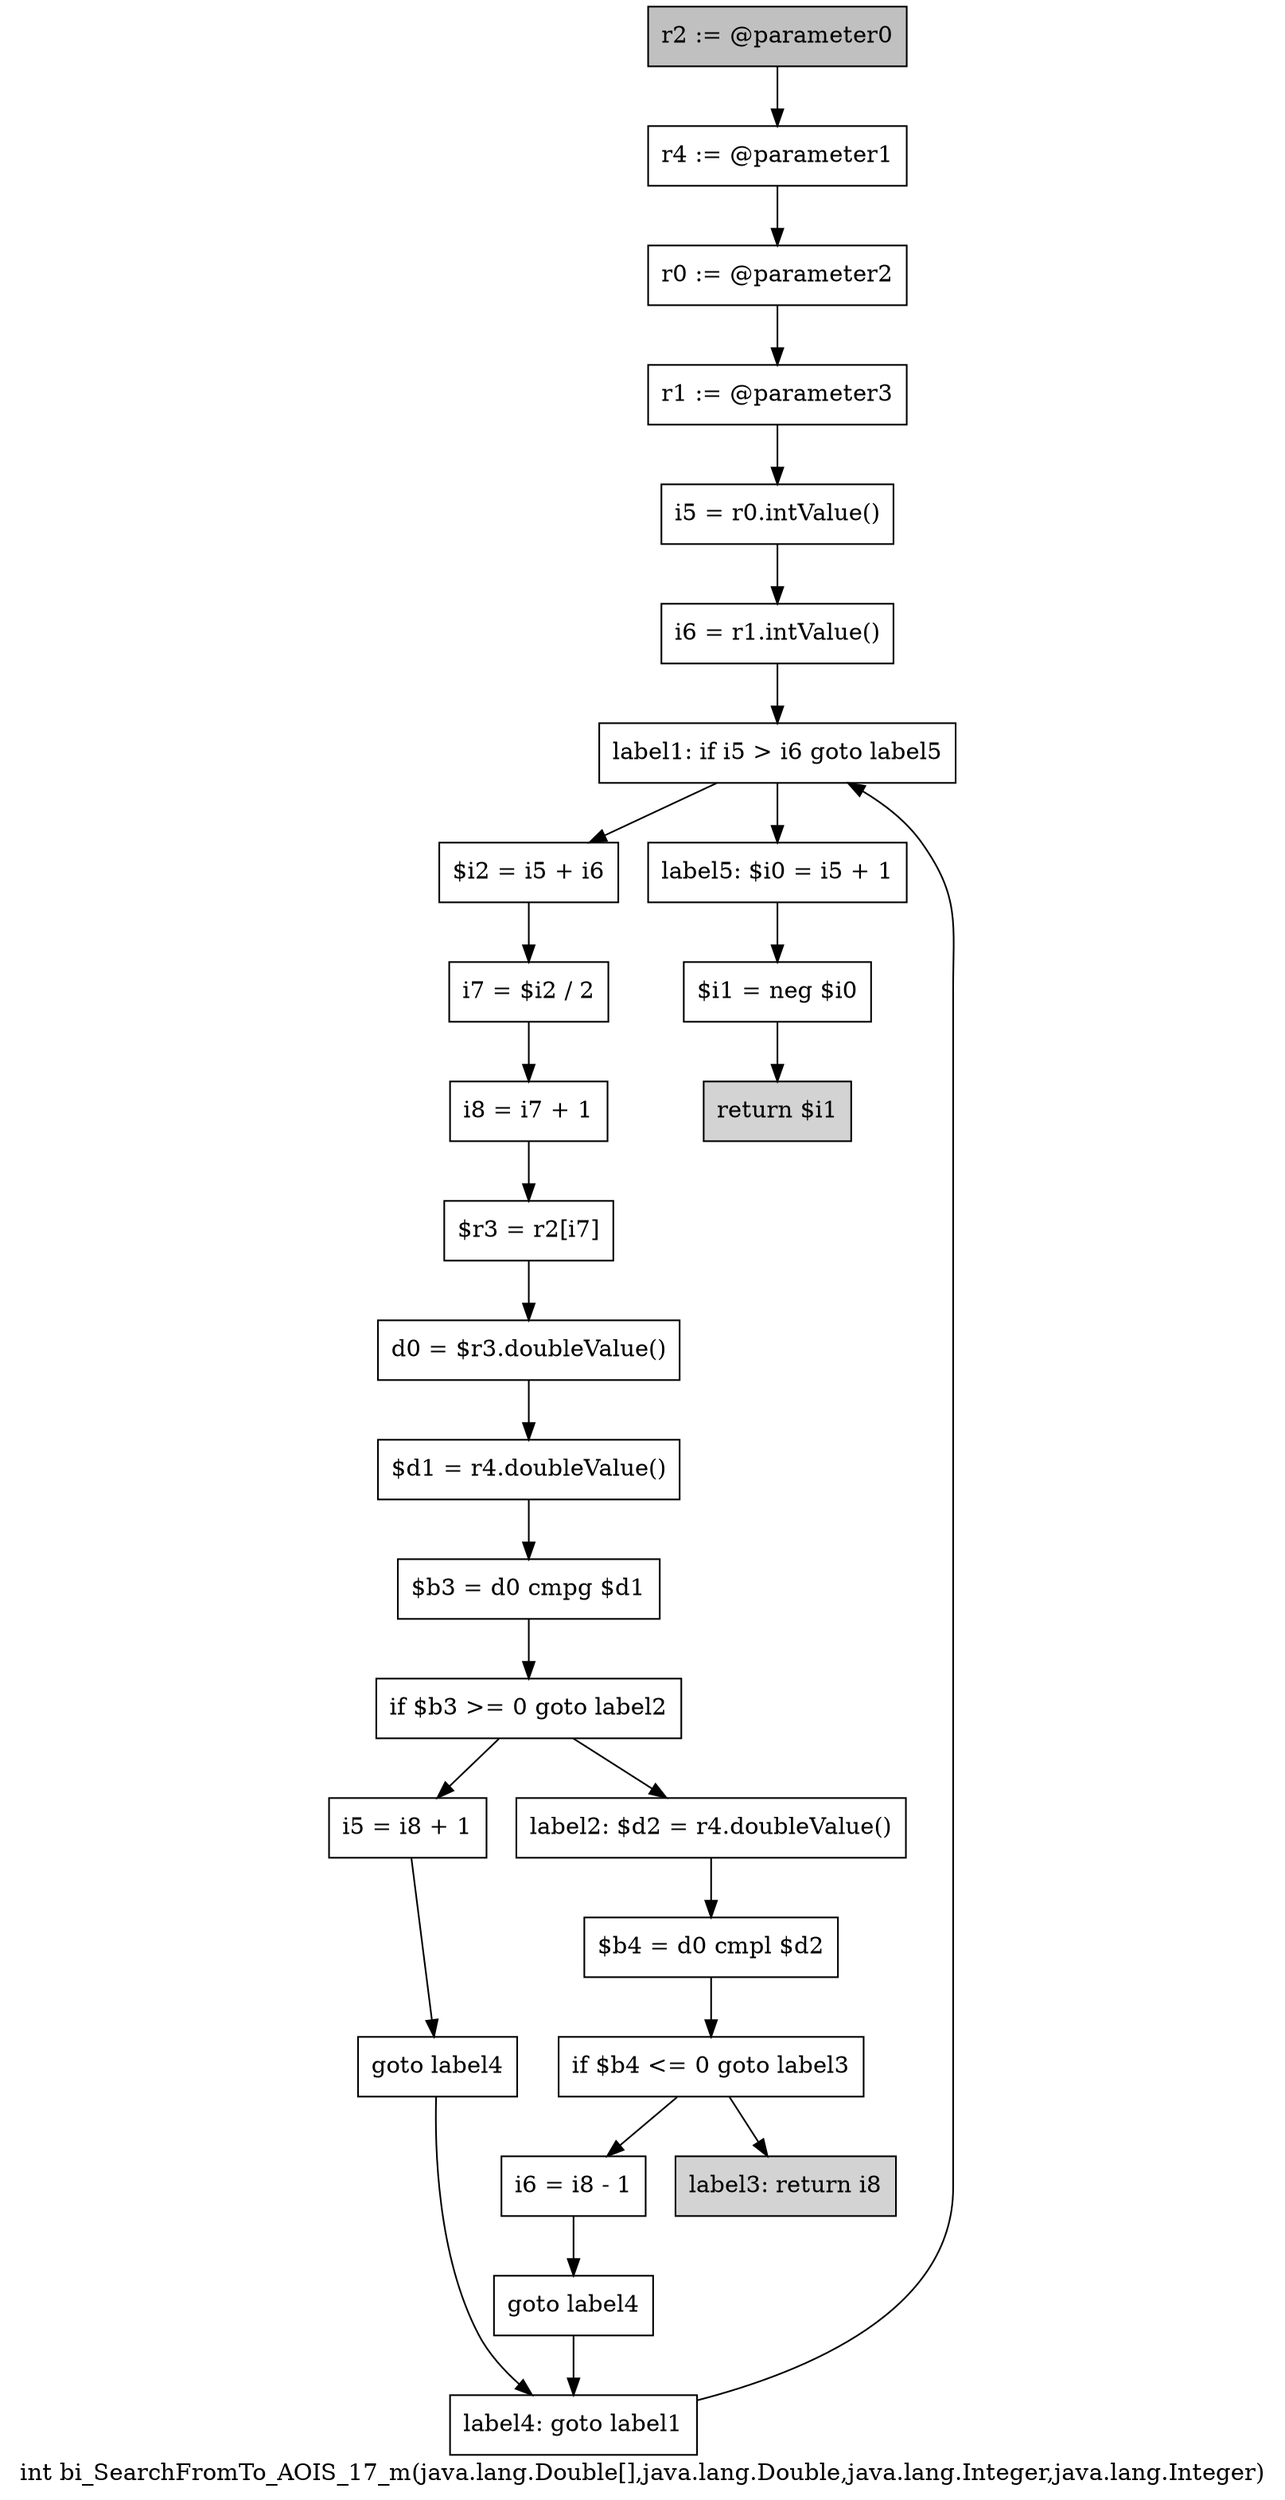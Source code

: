 digraph "int bi_SearchFromTo_AOIS_17_m(java.lang.Double[],java.lang.Double,java.lang.Integer,java.lang.Integer)" {
    label="int bi_SearchFromTo_AOIS_17_m(java.lang.Double[],java.lang.Double,java.lang.Integer,java.lang.Integer)";
    node [shape=box];
    "0" [style=filled,fillcolor=gray,label="r2 := @parameter0",];
    "1" [label="r4 := @parameter1",];
    "0"->"1";
    "2" [label="r0 := @parameter2",];
    "1"->"2";
    "3" [label="r1 := @parameter3",];
    "2"->"3";
    "4" [label="i5 = r0.intValue()",];
    "3"->"4";
    "5" [label="i6 = r1.intValue()",];
    "4"->"5";
    "6" [label="label1: if i5 > i6 goto label5",];
    "5"->"6";
    "7" [label="$i2 = i5 + i6",];
    "6"->"7";
    "24" [label="label5: $i0 = i5 + 1",];
    "6"->"24";
    "8" [label="i7 = $i2 / 2",];
    "7"->"8";
    "9" [label="i8 = i7 + 1",];
    "8"->"9";
    "10" [label="$r3 = r2[i7]",];
    "9"->"10";
    "11" [label="d0 = $r3.doubleValue()",];
    "10"->"11";
    "12" [label="$d1 = r4.doubleValue()",];
    "11"->"12";
    "13" [label="$b3 = d0 cmpg $d1",];
    "12"->"13";
    "14" [label="if $b3 >= 0 goto label2",];
    "13"->"14";
    "15" [label="i5 = i8 + 1",];
    "14"->"15";
    "17" [label="label2: $d2 = r4.doubleValue()",];
    "14"->"17";
    "16" [label="goto label4",];
    "15"->"16";
    "23" [label="label4: goto label1",];
    "16"->"23";
    "18" [label="$b4 = d0 cmpl $d2",];
    "17"->"18";
    "19" [label="if $b4 <= 0 goto label3",];
    "18"->"19";
    "20" [label="i6 = i8 - 1",];
    "19"->"20";
    "22" [style=filled,fillcolor=lightgray,label="label3: return i8",];
    "19"->"22";
    "21" [label="goto label4",];
    "20"->"21";
    "21"->"23";
    "23"->"6";
    "25" [label="$i1 = neg $i0",];
    "24"->"25";
    "26" [style=filled,fillcolor=lightgray,label="return $i1",];
    "25"->"26";
}

